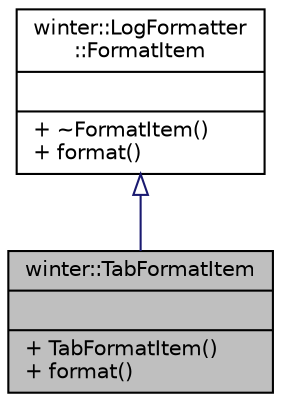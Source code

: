 digraph "winter::TabFormatItem"
{
 // LATEX_PDF_SIZE
  edge [fontname="Helvetica",fontsize="10",labelfontname="Helvetica",labelfontsize="10"];
  node [fontname="Helvetica",fontsize="10",shape=record];
  Node1 [label="{winter::TabFormatItem\n||+ TabFormatItem()\l+ format()\l}",height=0.2,width=0.4,color="black", fillcolor="grey75", style="filled", fontcolor="black",tooltip=" "];
  Node2 -> Node1 [dir="back",color="midnightblue",fontsize="10",style="solid",arrowtail="onormal",fontname="Helvetica"];
  Node2 [label="{winter::LogFormatter\l::FormatItem\n||+ ~FormatItem()\l+ format()\l}",height=0.2,width=0.4,color="black", fillcolor="white", style="filled",URL="$classwinter_1_1LogFormatter_1_1FormatItem.html",tooltip="日志内容项格式化"];
}
